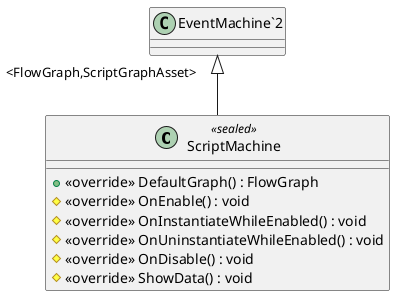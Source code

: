 @startuml
class ScriptMachine <<sealed>> {
    + <<override>> DefaultGraph() : FlowGraph
    # <<override>> OnEnable() : void
    # <<override>> OnInstantiateWhileEnabled() : void
    # <<override>> OnUninstantiateWhileEnabled() : void
    # <<override>> OnDisable() : void
    # <<override>> ShowData() : void
}
"EventMachine`2" "<FlowGraph,ScriptGraphAsset>" <|-- ScriptMachine
@enduml
